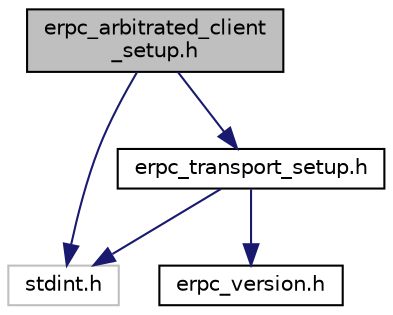 digraph "erpc_arbitrated_client_setup.h"
{
  edge [fontname="Helvetica",fontsize="10",labelfontname="Helvetica",labelfontsize="10"];
  node [fontname="Helvetica",fontsize="10",shape=record];
  Node1 [label="erpc_arbitrated_client\l_setup.h",height=0.2,width=0.4,color="black", fillcolor="grey75", style="filled", fontcolor="black"];
  Node1 -> Node2 [color="midnightblue",fontsize="10",style="solid",fontname="Helvetica"];
  Node2 [label="stdint.h",height=0.2,width=0.4,color="grey75", fillcolor="white", style="filled"];
  Node1 -> Node3 [color="midnightblue",fontsize="10",style="solid",fontname="Helvetica"];
  Node3 [label="erpc_transport_setup.h",height=0.2,width=0.4,color="black", fillcolor="white", style="filled",URL="$erpc__transport__setup_8h.html"];
  Node3 -> Node4 [color="midnightblue",fontsize="10",style="solid",fontname="Helvetica"];
  Node4 [label="erpc_version.h",height=0.2,width=0.4,color="black", fillcolor="white", style="filled",URL="$erpc__version_8h_source.html"];
  Node3 -> Node2 [color="midnightblue",fontsize="10",style="solid",fontname="Helvetica"];
}
